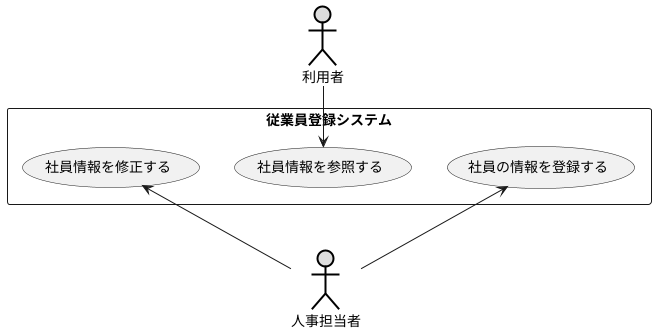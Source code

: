 @startuml ユースケース図
' left to right direction
actor 利用者 #DDDDDD;line:black;line.bold;
actor 人事担当者 #DDDDDD;line:black;line.bold;
rectangle 従業員登録システム {
    usecase 社員の情報を登録する
    usecase 社員情報を参照する
    usecase 社員情報を修正する
}
利用者 --> 社員情報を参照する
社員の情報を登録する <-- 人事担当者
社員情報を修正する<-- 人事担当者
@enduml